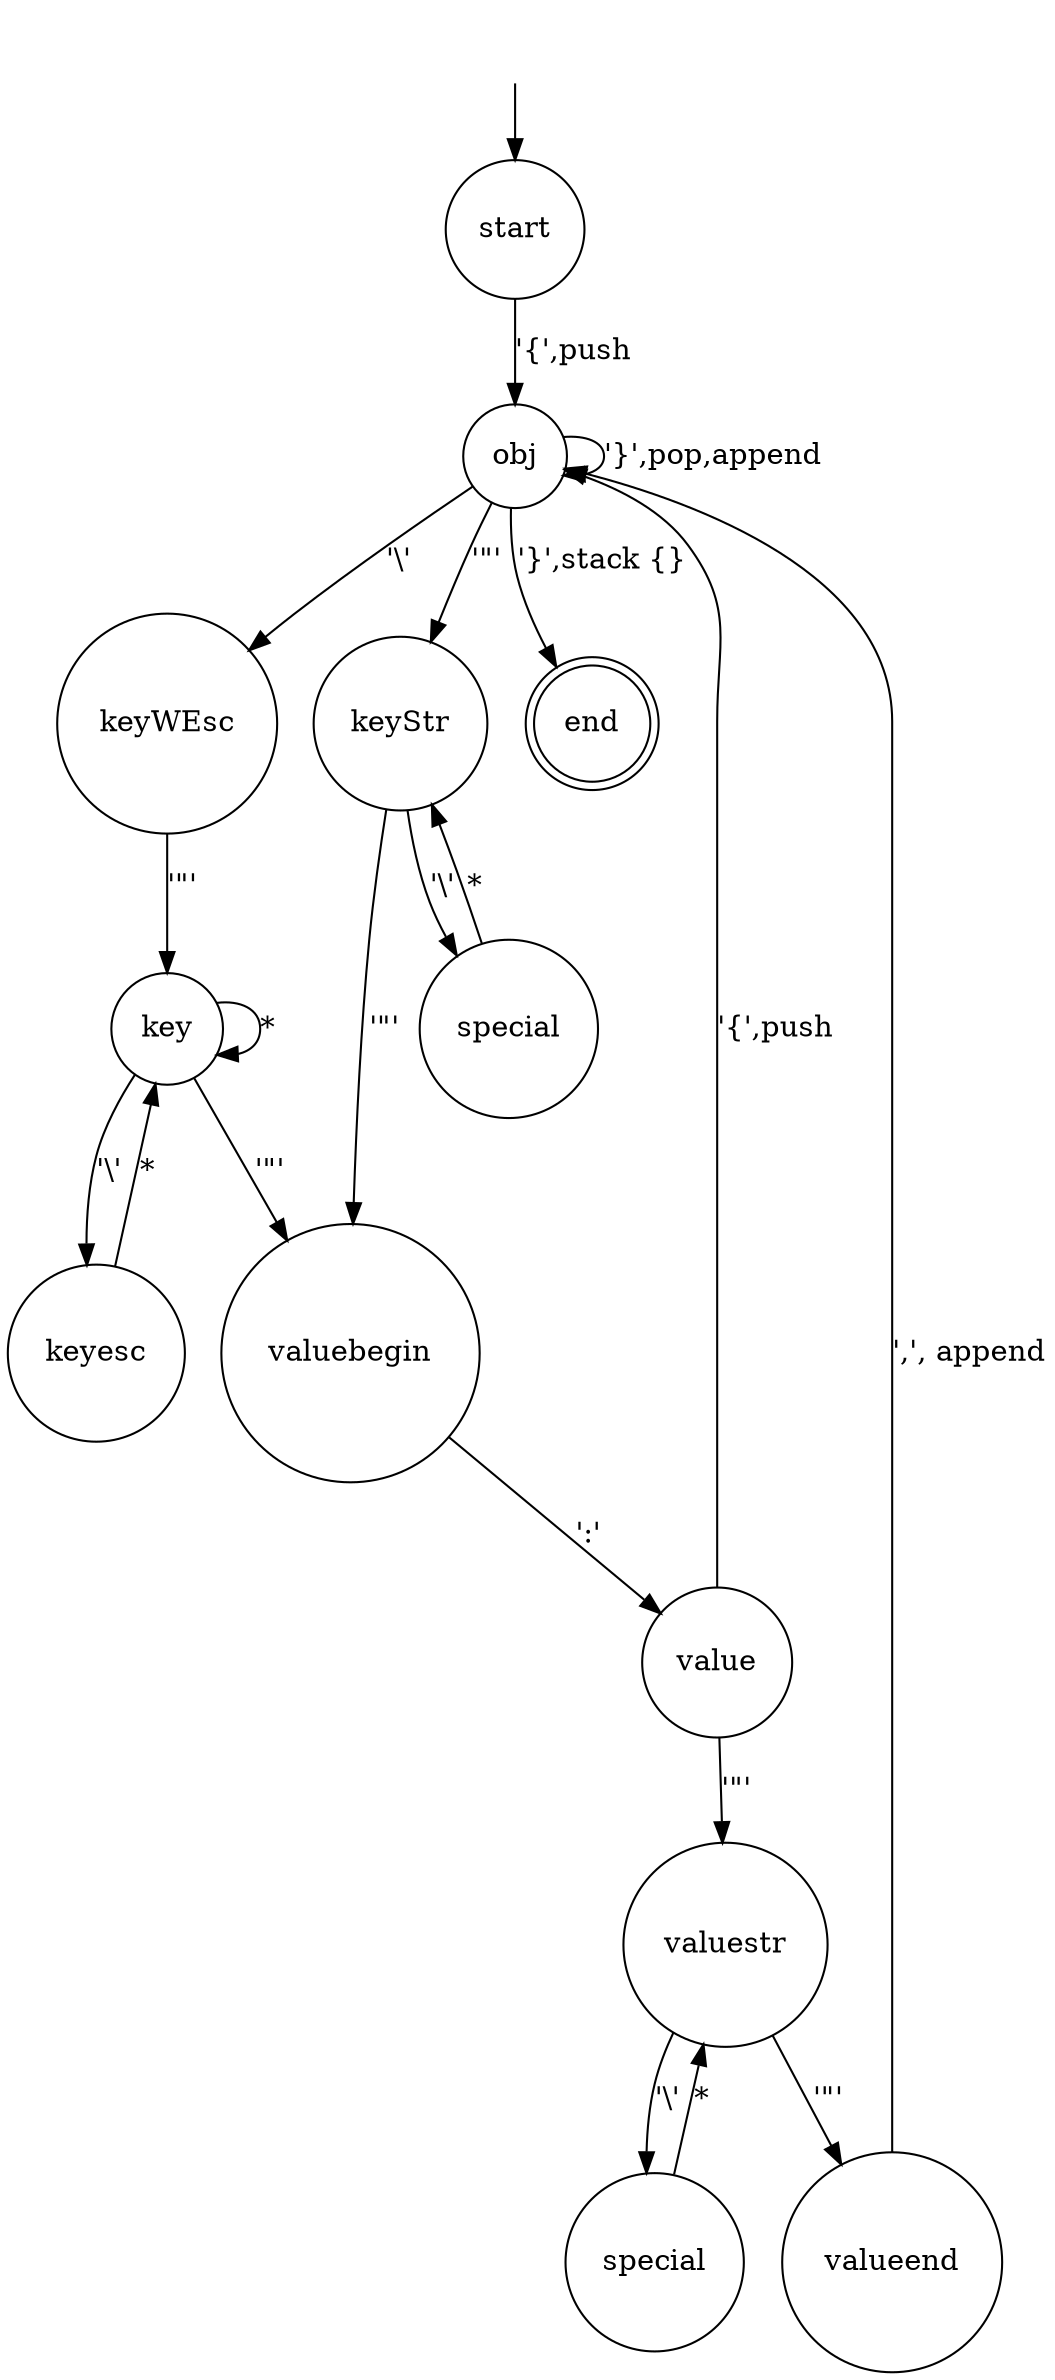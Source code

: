 digraph g {
    invis[label="", style = invis]
    initial[label="start"shape=circle]
    obj[label="obj",shape=circle]
    key1[label="keyWEsc",shape=circle]
    key[label="key",shape=circle]
    keyescape[label="keyesc",shape=circle]
    valuebeg[label="valuebegin", shape=circle]
    value[label="value",shape=circle]
    keyStr[label="keyStr",shape=circle]
    keyStrSpecial[label="special",shape=circle]
    valueStr[label="valuestr", shape=circle]
    valueStrEnd[label="valueend",shape=circle]
    valueSpc[label="special",shape=circle]
    end[label="end",shape=doublecircle]

    invis -> initial
    initial -> obj [label="'{',push"]
    obj -> key1[label="'\\'"]
    obj -> end[label="'}',stack {}"]
    obj -> keyStr[label="'\"'"]
    obj -> obj[label="'}',pop,append"]

    keyStr -> keyStrSpecial[label="'\\'"]
    keyStrSpecial -> keyStr[label="\*"]
    keyStr -> valuebeg[label="'\"'"]

    key1 -> key[label="'\"'"]
    key -> key[label="\*"]
    key -> keyescape[label="'\\'"]
    keyescape -> key[label="\*"]
    key -> valuebeg[label="'\"'"]
    valuebeg -> value[label="':'"]

    value -> valueStr[label="'\"'"]
    valueStr ->valueSpc[label="'\\'"]
    valueSpc -> valueStr[label="\*"]
    valueStr -> valueStrEnd[label="'\"'"]
    valueStrEnd -> obj[label="',', append"]
    value -> obj[label="'{',push"]
}
